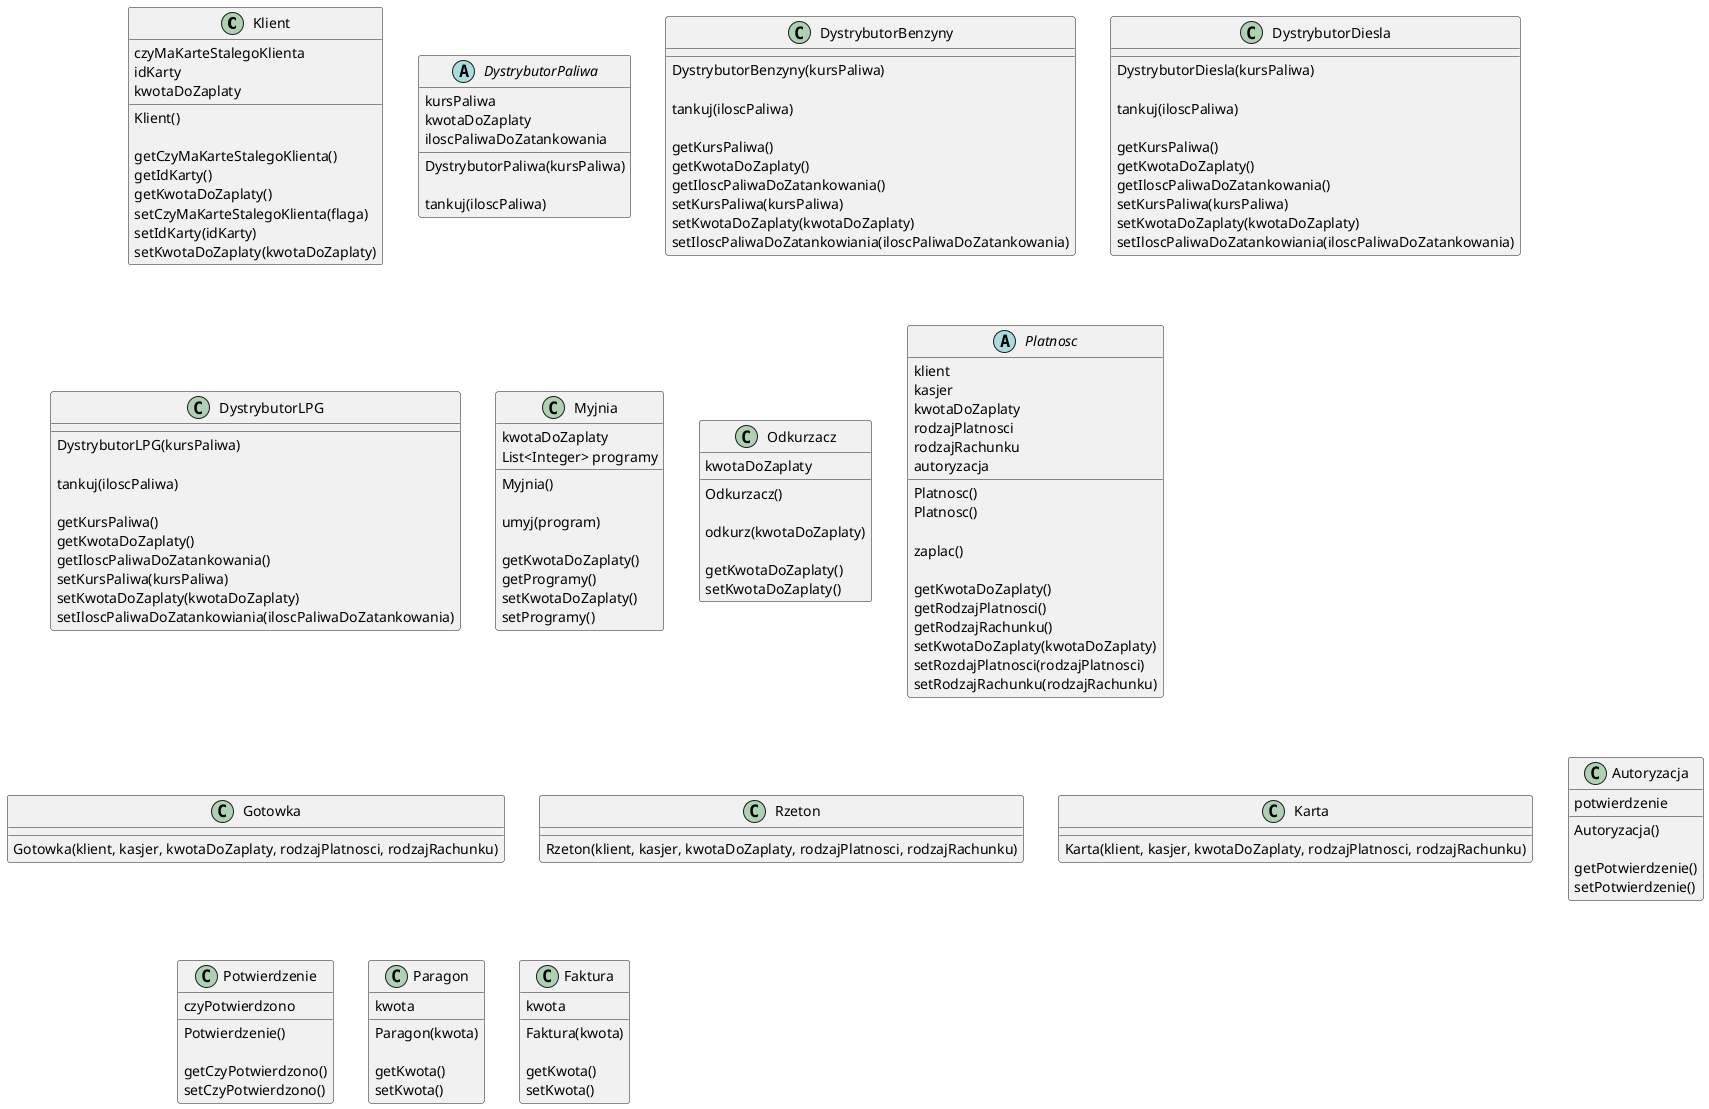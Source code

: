 @startuml

class Klient {
    czyMaKarteStalegoKlienta
    idKarty
    kwotaDoZaplaty

    Klient()

    getCzyMaKarteStalegoKlienta()
    getIdKarty()
    getKwotaDoZaplaty()
    setCzyMaKarteStalegoKlienta(flaga)
    setIdKarty(idKarty)
    setKwotaDoZaplaty(kwotaDoZaplaty)
}

abstract class DystrybutorPaliwa {
    kursPaliwa
    kwotaDoZaplaty
    iloscPaliwaDoZatankowania

    DystrybutorPaliwa(kursPaliwa)
    
    tankuj(iloscPaliwa)
}

class DystrybutorBenzyny {
    DystrybutorBenzyny(kursPaliwa)
    
    tankuj(iloscPaliwa)

    getKursPaliwa()
    getKwotaDoZaplaty()
    getIloscPaliwaDoZatankowania()
    setKursPaliwa(kursPaliwa)
    setKwotaDoZaplaty(kwotaDoZaplaty)
    setIloscPaliwaDoZatankowiania(iloscPaliwaDoZatankowania)
}

class DystrybutorDiesla {
    DystrybutorDiesla(kursPaliwa)
    
    tankuj(iloscPaliwa)

    getKursPaliwa()
    getKwotaDoZaplaty()
    getIloscPaliwaDoZatankowania()
    setKursPaliwa(kursPaliwa)
    setKwotaDoZaplaty(kwotaDoZaplaty)
    setIloscPaliwaDoZatankowiania(iloscPaliwaDoZatankowania)
}

class DystrybutorLPG {
    DystrybutorLPG(kursPaliwa)
    
    tankuj(iloscPaliwa)

    getKursPaliwa()
    getKwotaDoZaplaty()
    getIloscPaliwaDoZatankowania()
    setKursPaliwa(kursPaliwa)
    setKwotaDoZaplaty(kwotaDoZaplaty)
    setIloscPaliwaDoZatankowiania(iloscPaliwaDoZatankowania)
}

class Myjnia {
    kwotaDoZaplaty
    List<Integer> programy

    Myjnia()

    umyj(program)

    getKwotaDoZaplaty()
    getProgramy()
    setKwotaDoZaplaty()
    setProgramy()
}

class Odkurzacz {
    kwotaDoZaplaty

    Odkurzacz()

    odkurz(kwotaDoZaplaty)

    getKwotaDoZaplaty()
    setKwotaDoZaplaty()
}

abstract class Platnosc {
    klient
    kasjer
    kwotaDoZaplaty
    rodzajPlatnosci
    rodzajRachunku
    autoryzacja

    Platnosc()
    Platnosc()

    zaplac()

    getKwotaDoZaplaty()
    getRodzajPlatnosci()
    getRodzajRachunku()
    setKwotaDoZaplaty(kwotaDoZaplaty)
    setRozdajPlatnosci(rodzajPlatnosci)
    setRodzajRachunku(rodzajRachunku)
}

class Gotowka {
    Gotowka(klient, kasjer, kwotaDoZaplaty, rodzajPlatnosci, rodzajRachunku)
} 

class Rzeton {
    Rzeton(klient, kasjer, kwotaDoZaplaty, rodzajPlatnosci, rodzajRachunku)
} 

class Karta {
    Karta(klient, kasjer, kwotaDoZaplaty, rodzajPlatnosci, rodzajRachunku)
}

class Autoryzacja {
    potwierdzenie

    Autoryzacja()

    getPotwierdzenie()
    setPotwierdzenie()
}

class Potwierdzenie {
    czyPotwierdzono

    Potwierdzenie()

    getCzyPotwierdzono()
    setCzyPotwierdzono()
}

class Paragon {
    kwota

    Paragon(kwota)

    getKwota()
    setKwota()
}

class Faktura {
    kwota

    Faktura(kwota)

    getKwota()
    setKwota()
}


@enduml